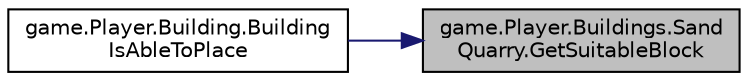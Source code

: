 digraph "game.Player.Buildings.SandQuarry.GetSuitableBlock"
{
 // LATEX_PDF_SIZE
  edge [fontname="Helvetica",fontsize="10",labelfontname="Helvetica",labelfontsize="10"];
  node [fontname="Helvetica",fontsize="10",shape=record];
  rankdir="RL";
  Node1 [label="game.Player.Buildings.Sand\lQuarry.GetSuitableBlock",height=0.2,width=0.4,color="black", fillcolor="grey75", style="filled", fontcolor="black",tooltip=" "];
  Node1 -> Node2 [dir="back",color="midnightblue",fontsize="10",style="solid"];
  Node2 [label="game.Player.Building.Building\lIsAbleToPlace",height=0.2,width=0.4,color="black", fillcolor="white", style="filled",URL="$classgame_1_1_player_1_1_building.html#abe6f874c0d6db9c96d10ffa751970e83",tooltip="Проверяет, соблюдены ли условия для размещения обьекта класса Building на игровой карте param mouseCo..."];
}
